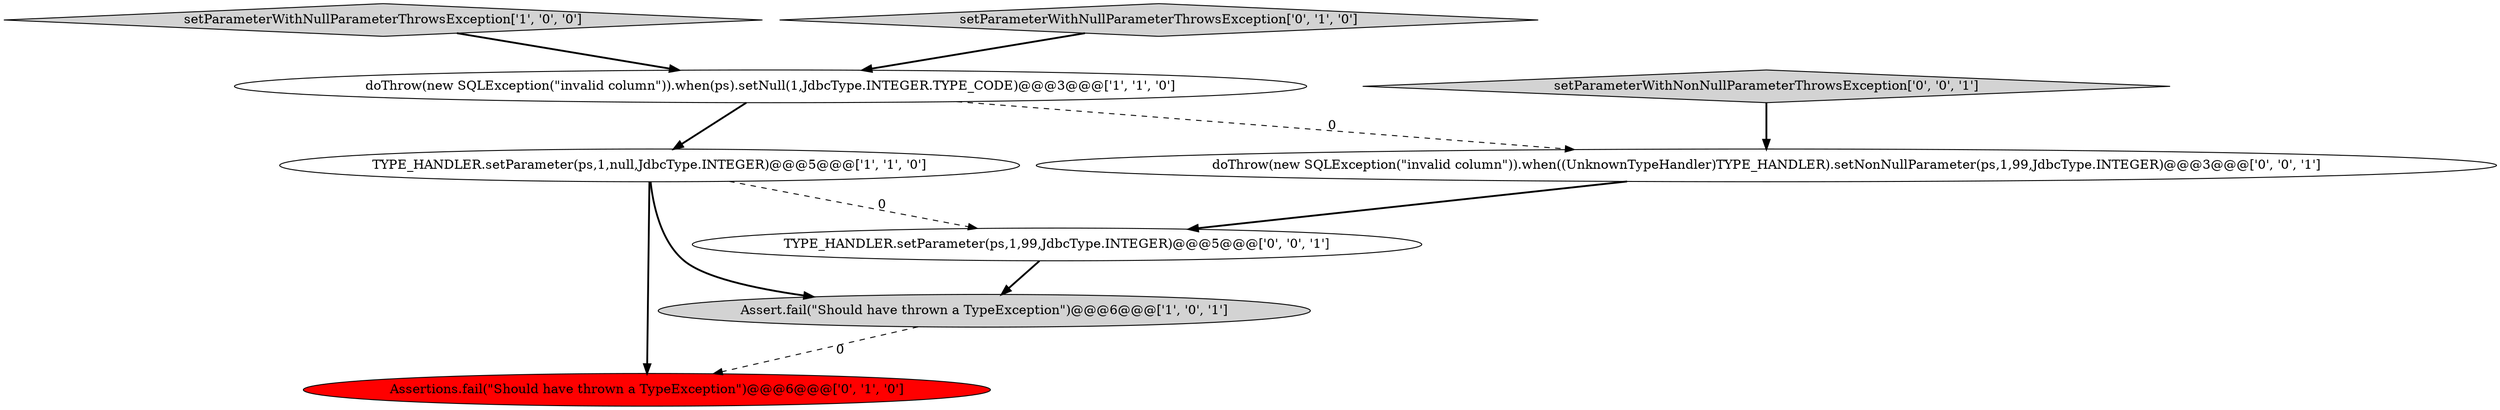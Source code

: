 digraph {
8 [style = filled, label = "setParameterWithNonNullParameterThrowsException['0', '0', '1']", fillcolor = lightgray, shape = diamond image = "AAA0AAABBB3BBB"];
2 [style = filled, label = "TYPE_HANDLER.setParameter(ps,1,null,JdbcType.INTEGER)@@@5@@@['1', '1', '0']", fillcolor = white, shape = ellipse image = "AAA0AAABBB1BBB"];
7 [style = filled, label = "TYPE_HANDLER.setParameter(ps,1,99,JdbcType.INTEGER)@@@5@@@['0', '0', '1']", fillcolor = white, shape = ellipse image = "AAA0AAABBB3BBB"];
5 [style = filled, label = "Assertions.fail(\"Should have thrown a TypeException\")@@@6@@@['0', '1', '0']", fillcolor = red, shape = ellipse image = "AAA1AAABBB2BBB"];
1 [style = filled, label = "doThrow(new SQLException(\"invalid column\")).when(ps).setNull(1,JdbcType.INTEGER.TYPE_CODE)@@@3@@@['1', '1', '0']", fillcolor = white, shape = ellipse image = "AAA0AAABBB1BBB"];
0 [style = filled, label = "Assert.fail(\"Should have thrown a TypeException\")@@@6@@@['1', '0', '1']", fillcolor = lightgray, shape = ellipse image = "AAA0AAABBB1BBB"];
3 [style = filled, label = "setParameterWithNullParameterThrowsException['1', '0', '0']", fillcolor = lightgray, shape = diamond image = "AAA0AAABBB1BBB"];
6 [style = filled, label = "doThrow(new SQLException(\"invalid column\")).when((UnknownTypeHandler)TYPE_HANDLER).setNonNullParameter(ps,1,99,JdbcType.INTEGER)@@@3@@@['0', '0', '1']", fillcolor = white, shape = ellipse image = "AAA0AAABBB3BBB"];
4 [style = filled, label = "setParameterWithNullParameterThrowsException['0', '1', '0']", fillcolor = lightgray, shape = diamond image = "AAA0AAABBB2BBB"];
4->1 [style = bold, label=""];
2->0 [style = bold, label=""];
1->2 [style = bold, label=""];
7->0 [style = bold, label=""];
8->6 [style = bold, label=""];
6->7 [style = bold, label=""];
3->1 [style = bold, label=""];
0->5 [style = dashed, label="0"];
2->7 [style = dashed, label="0"];
1->6 [style = dashed, label="0"];
2->5 [style = bold, label=""];
}
